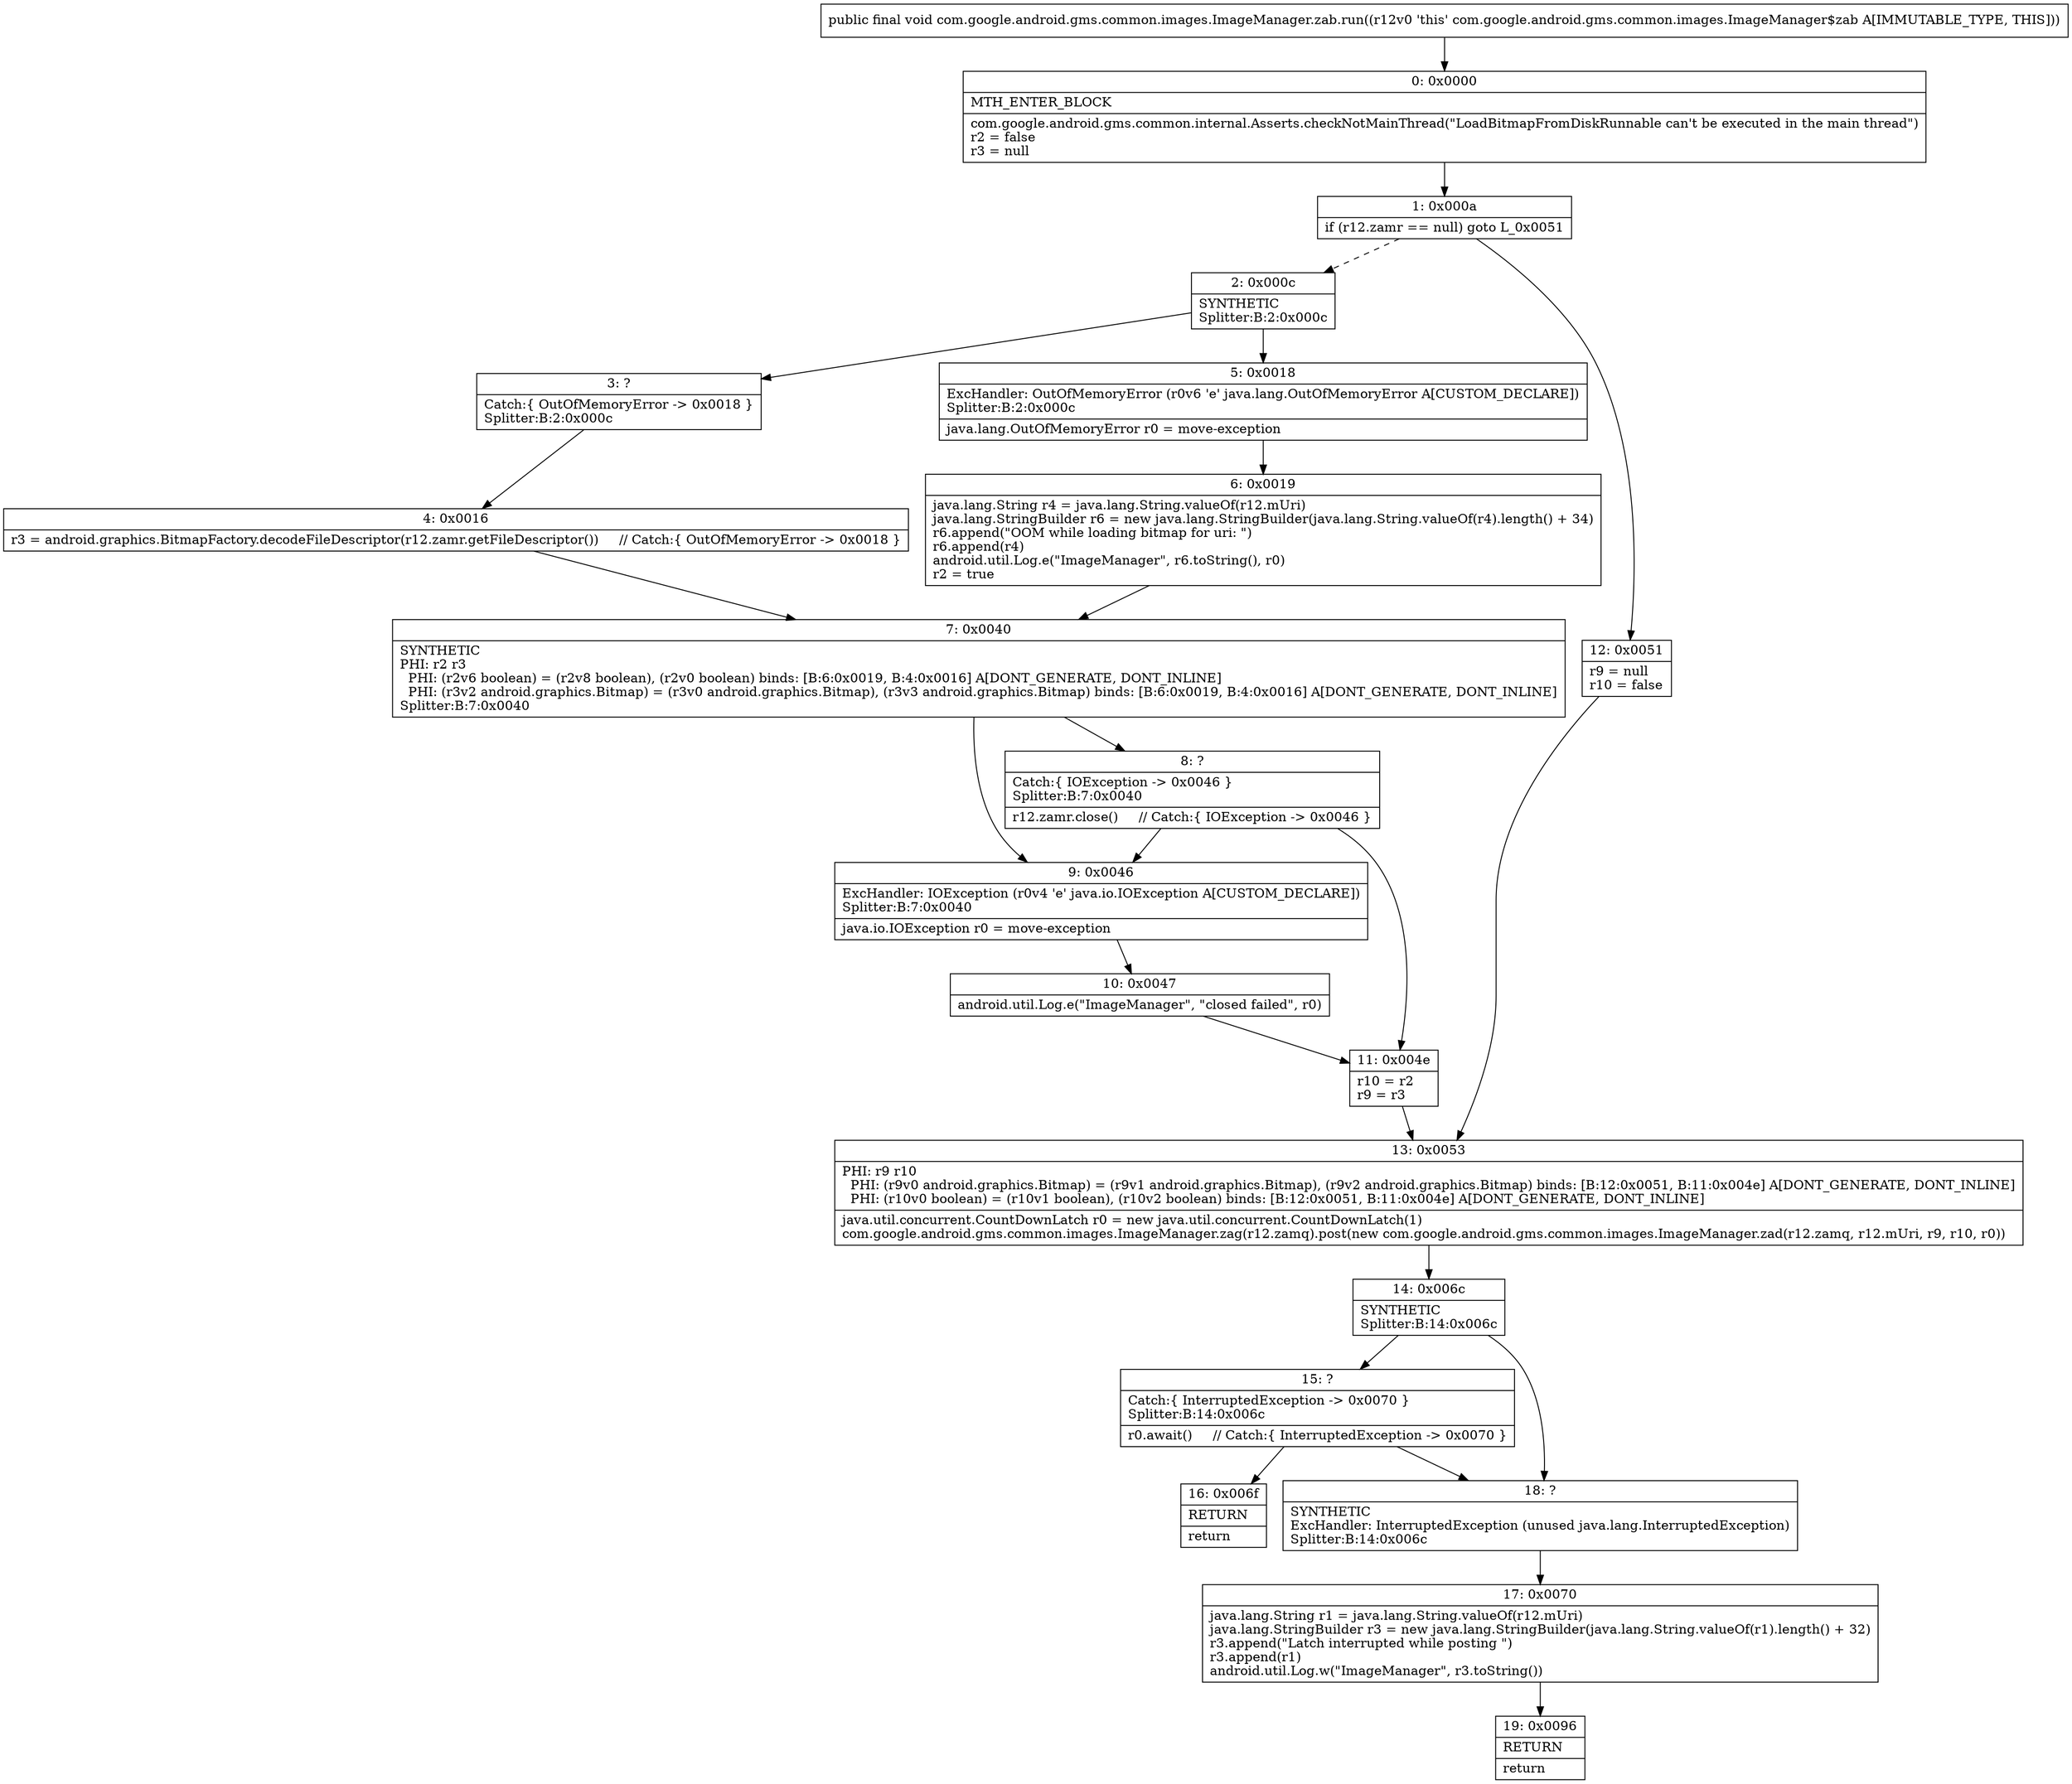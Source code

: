 digraph "CFG forcom.google.android.gms.common.images.ImageManager.zab.run()V" {
Node_0 [shape=record,label="{0\:\ 0x0000|MTH_ENTER_BLOCK\l|com.google.android.gms.common.internal.Asserts.checkNotMainThread(\"LoadBitmapFromDiskRunnable can't be executed in the main thread\")\lr2 = false\lr3 = null\l}"];
Node_1 [shape=record,label="{1\:\ 0x000a|if (r12.zamr == null) goto L_0x0051\l}"];
Node_2 [shape=record,label="{2\:\ 0x000c|SYNTHETIC\lSplitter:B:2:0x000c\l}"];
Node_3 [shape=record,label="{3\:\ ?|Catch:\{ OutOfMemoryError \-\> 0x0018 \}\lSplitter:B:2:0x000c\l}"];
Node_4 [shape=record,label="{4\:\ 0x0016|r3 = android.graphics.BitmapFactory.decodeFileDescriptor(r12.zamr.getFileDescriptor())     \/\/ Catch:\{ OutOfMemoryError \-\> 0x0018 \}\l}"];
Node_5 [shape=record,label="{5\:\ 0x0018|ExcHandler: OutOfMemoryError (r0v6 'e' java.lang.OutOfMemoryError A[CUSTOM_DECLARE])\lSplitter:B:2:0x000c\l|java.lang.OutOfMemoryError r0 = move\-exception\l}"];
Node_6 [shape=record,label="{6\:\ 0x0019|java.lang.String r4 = java.lang.String.valueOf(r12.mUri)\ljava.lang.StringBuilder r6 = new java.lang.StringBuilder(java.lang.String.valueOf(r4).length() + 34)\lr6.append(\"OOM while loading bitmap for uri: \")\lr6.append(r4)\landroid.util.Log.e(\"ImageManager\", r6.toString(), r0)\lr2 = true\l}"];
Node_7 [shape=record,label="{7\:\ 0x0040|SYNTHETIC\lPHI: r2 r3 \l  PHI: (r2v6 boolean) = (r2v8 boolean), (r2v0 boolean) binds: [B:6:0x0019, B:4:0x0016] A[DONT_GENERATE, DONT_INLINE]\l  PHI: (r3v2 android.graphics.Bitmap) = (r3v0 android.graphics.Bitmap), (r3v3 android.graphics.Bitmap) binds: [B:6:0x0019, B:4:0x0016] A[DONT_GENERATE, DONT_INLINE]\lSplitter:B:7:0x0040\l}"];
Node_8 [shape=record,label="{8\:\ ?|Catch:\{ IOException \-\> 0x0046 \}\lSplitter:B:7:0x0040\l|r12.zamr.close()     \/\/ Catch:\{ IOException \-\> 0x0046 \}\l}"];
Node_9 [shape=record,label="{9\:\ 0x0046|ExcHandler: IOException (r0v4 'e' java.io.IOException A[CUSTOM_DECLARE])\lSplitter:B:7:0x0040\l|java.io.IOException r0 = move\-exception\l}"];
Node_10 [shape=record,label="{10\:\ 0x0047|android.util.Log.e(\"ImageManager\", \"closed failed\", r0)\l}"];
Node_11 [shape=record,label="{11\:\ 0x004e|r10 = r2\lr9 = r3\l}"];
Node_12 [shape=record,label="{12\:\ 0x0051|r9 = null\lr10 = false\l}"];
Node_13 [shape=record,label="{13\:\ 0x0053|PHI: r9 r10 \l  PHI: (r9v0 android.graphics.Bitmap) = (r9v1 android.graphics.Bitmap), (r9v2 android.graphics.Bitmap) binds: [B:12:0x0051, B:11:0x004e] A[DONT_GENERATE, DONT_INLINE]\l  PHI: (r10v0 boolean) = (r10v1 boolean), (r10v2 boolean) binds: [B:12:0x0051, B:11:0x004e] A[DONT_GENERATE, DONT_INLINE]\l|java.util.concurrent.CountDownLatch r0 = new java.util.concurrent.CountDownLatch(1)\lcom.google.android.gms.common.images.ImageManager.zag(r12.zamq).post(new com.google.android.gms.common.images.ImageManager.zad(r12.zamq, r12.mUri, r9, r10, r0))\l}"];
Node_14 [shape=record,label="{14\:\ 0x006c|SYNTHETIC\lSplitter:B:14:0x006c\l}"];
Node_15 [shape=record,label="{15\:\ ?|Catch:\{ InterruptedException \-\> 0x0070 \}\lSplitter:B:14:0x006c\l|r0.await()     \/\/ Catch:\{ InterruptedException \-\> 0x0070 \}\l}"];
Node_16 [shape=record,label="{16\:\ 0x006f|RETURN\l|return\l}"];
Node_17 [shape=record,label="{17\:\ 0x0070|java.lang.String r1 = java.lang.String.valueOf(r12.mUri)\ljava.lang.StringBuilder r3 = new java.lang.StringBuilder(java.lang.String.valueOf(r1).length() + 32)\lr3.append(\"Latch interrupted while posting \")\lr3.append(r1)\landroid.util.Log.w(\"ImageManager\", r3.toString())\l}"];
Node_18 [shape=record,label="{18\:\ ?|SYNTHETIC\lExcHandler: InterruptedException (unused java.lang.InterruptedException)\lSplitter:B:14:0x006c\l}"];
Node_19 [shape=record,label="{19\:\ 0x0096|RETURN\l|return\l}"];
MethodNode[shape=record,label="{public final void com.google.android.gms.common.images.ImageManager.zab.run((r12v0 'this' com.google.android.gms.common.images.ImageManager$zab A[IMMUTABLE_TYPE, THIS])) }"];
MethodNode -> Node_0;
Node_0 -> Node_1;
Node_1 -> Node_2[style=dashed];
Node_1 -> Node_12;
Node_2 -> Node_3;
Node_2 -> Node_5;
Node_3 -> Node_4;
Node_4 -> Node_7;
Node_5 -> Node_6;
Node_6 -> Node_7;
Node_7 -> Node_8;
Node_7 -> Node_9;
Node_8 -> Node_9;
Node_8 -> Node_11;
Node_9 -> Node_10;
Node_10 -> Node_11;
Node_11 -> Node_13;
Node_12 -> Node_13;
Node_13 -> Node_14;
Node_14 -> Node_15;
Node_14 -> Node_18;
Node_15 -> Node_16;
Node_15 -> Node_18;
Node_17 -> Node_19;
Node_18 -> Node_17;
}

